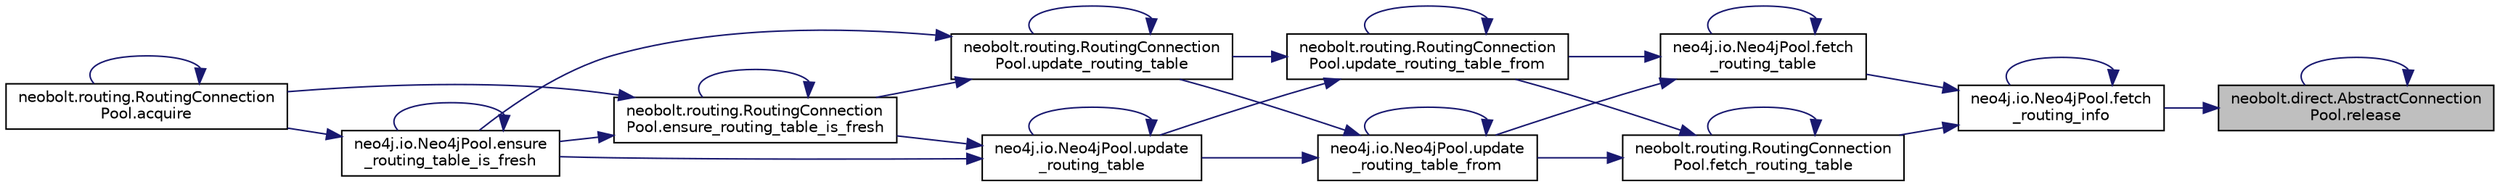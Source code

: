 digraph "neobolt.direct.AbstractConnectionPool.release"
{
 // LATEX_PDF_SIZE
  edge [fontname="Helvetica",fontsize="10",labelfontname="Helvetica",labelfontsize="10"];
  node [fontname="Helvetica",fontsize="10",shape=record];
  rankdir="RL";
  Node1 [label="neobolt.direct.AbstractConnection\lPool.release",height=0.2,width=0.4,color="black", fillcolor="grey75", style="filled", fontcolor="black",tooltip=" "];
  Node1 -> Node2 [dir="back",color="midnightblue",fontsize="10",style="solid",fontname="Helvetica"];
  Node2 [label="neo4j.io.Neo4jPool.fetch\l_routing_info",height=0.2,width=0.4,color="black", fillcolor="white", style="filled",URL="$d4/dee/classneo4j_1_1io_1_1_neo4j_pool.html#affc9b052cb007524807584be9abfe563",tooltip=" "];
  Node2 -> Node2 [dir="back",color="midnightblue",fontsize="10",style="solid",fontname="Helvetica"];
  Node2 -> Node3 [dir="back",color="midnightblue",fontsize="10",style="solid",fontname="Helvetica"];
  Node3 [label="neo4j.io.Neo4jPool.fetch\l_routing_table",height=0.2,width=0.4,color="black", fillcolor="white", style="filled",URL="$d4/dee/classneo4j_1_1io_1_1_neo4j_pool.html#a22468f5a81e684ff5751d32607367209",tooltip=" "];
  Node3 -> Node3 [dir="back",color="midnightblue",fontsize="10",style="solid",fontname="Helvetica"];
  Node3 -> Node4 [dir="back",color="midnightblue",fontsize="10",style="solid",fontname="Helvetica"];
  Node4 [label="neobolt.routing.RoutingConnection\lPool.update_routing_table_from",height=0.2,width=0.4,color="black", fillcolor="white", style="filled",URL="$d6/df7/classneobolt_1_1routing_1_1_routing_connection_pool.html#a85739066014e0d4de6adf99dddc30341",tooltip=" "];
  Node4 -> Node5 [dir="back",color="midnightblue",fontsize="10",style="solid",fontname="Helvetica"];
  Node5 [label="neobolt.routing.RoutingConnection\lPool.update_routing_table",height=0.2,width=0.4,color="black", fillcolor="white", style="filled",URL="$d6/df7/classneobolt_1_1routing_1_1_routing_connection_pool.html#a9040e4c4018e950445093abb736d3d5b",tooltip=" "];
  Node5 -> Node6 [dir="back",color="midnightblue",fontsize="10",style="solid",fontname="Helvetica"];
  Node6 [label="neo4j.io.Neo4jPool.ensure\l_routing_table_is_fresh",height=0.2,width=0.4,color="black", fillcolor="white", style="filled",URL="$d4/dee/classneo4j_1_1io_1_1_neo4j_pool.html#a02426f7388de94e2c41bd9646d600796",tooltip=" "];
  Node6 -> Node7 [dir="back",color="midnightblue",fontsize="10",style="solid",fontname="Helvetica"];
  Node7 [label="neobolt.routing.RoutingConnection\lPool.acquire",height=0.2,width=0.4,color="black", fillcolor="white", style="filled",URL="$d6/df7/classneobolt_1_1routing_1_1_routing_connection_pool.html#a2b9873acaddbbdfa059cd66e903e689d",tooltip=" "];
  Node7 -> Node7 [dir="back",color="midnightblue",fontsize="10",style="solid",fontname="Helvetica"];
  Node6 -> Node6 [dir="back",color="midnightblue",fontsize="10",style="solid",fontname="Helvetica"];
  Node5 -> Node8 [dir="back",color="midnightblue",fontsize="10",style="solid",fontname="Helvetica"];
  Node8 [label="neobolt.routing.RoutingConnection\lPool.ensure_routing_table_is_fresh",height=0.2,width=0.4,color="black", fillcolor="white", style="filled",URL="$d6/df7/classneobolt_1_1routing_1_1_routing_connection_pool.html#ae743d6f33bb4d6770edfcf6eb3b054d9",tooltip=" "];
  Node8 -> Node7 [dir="back",color="midnightblue",fontsize="10",style="solid",fontname="Helvetica"];
  Node8 -> Node6 [dir="back",color="midnightblue",fontsize="10",style="solid",fontname="Helvetica"];
  Node8 -> Node8 [dir="back",color="midnightblue",fontsize="10",style="solid",fontname="Helvetica"];
  Node5 -> Node5 [dir="back",color="midnightblue",fontsize="10",style="solid",fontname="Helvetica"];
  Node4 -> Node9 [dir="back",color="midnightblue",fontsize="10",style="solid",fontname="Helvetica"];
  Node9 [label="neo4j.io.Neo4jPool.update\l_routing_table",height=0.2,width=0.4,color="black", fillcolor="white", style="filled",URL="$d4/dee/classneo4j_1_1io_1_1_neo4j_pool.html#ae2c1a9f783f413de676899eb3bb43235",tooltip=" "];
  Node9 -> Node6 [dir="back",color="midnightblue",fontsize="10",style="solid",fontname="Helvetica"];
  Node9 -> Node8 [dir="back",color="midnightblue",fontsize="10",style="solid",fontname="Helvetica"];
  Node9 -> Node9 [dir="back",color="midnightblue",fontsize="10",style="solid",fontname="Helvetica"];
  Node4 -> Node4 [dir="back",color="midnightblue",fontsize="10",style="solid",fontname="Helvetica"];
  Node3 -> Node10 [dir="back",color="midnightblue",fontsize="10",style="solid",fontname="Helvetica"];
  Node10 [label="neo4j.io.Neo4jPool.update\l_routing_table_from",height=0.2,width=0.4,color="black", fillcolor="white", style="filled",URL="$d4/dee/classneo4j_1_1io_1_1_neo4j_pool.html#acf812e0f926fa2429893d160dcd9575d",tooltip=" "];
  Node10 -> Node5 [dir="back",color="midnightblue",fontsize="10",style="solid",fontname="Helvetica"];
  Node10 -> Node9 [dir="back",color="midnightblue",fontsize="10",style="solid",fontname="Helvetica"];
  Node10 -> Node10 [dir="back",color="midnightblue",fontsize="10",style="solid",fontname="Helvetica"];
  Node2 -> Node11 [dir="back",color="midnightblue",fontsize="10",style="solid",fontname="Helvetica"];
  Node11 [label="neobolt.routing.RoutingConnection\lPool.fetch_routing_table",height=0.2,width=0.4,color="black", fillcolor="white", style="filled",URL="$d6/df7/classneobolt_1_1routing_1_1_routing_connection_pool.html#a66a6252f5396532e6fd0e0188cf8d195",tooltip=" "];
  Node11 -> Node11 [dir="back",color="midnightblue",fontsize="10",style="solid",fontname="Helvetica"];
  Node11 -> Node4 [dir="back",color="midnightblue",fontsize="10",style="solid",fontname="Helvetica"];
  Node11 -> Node10 [dir="back",color="midnightblue",fontsize="10",style="solid",fontname="Helvetica"];
  Node1 -> Node1 [dir="back",color="midnightblue",fontsize="10",style="solid",fontname="Helvetica"];
}
